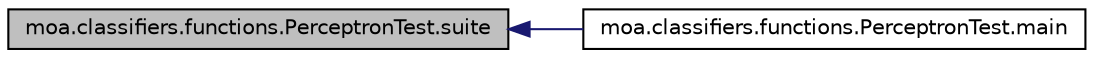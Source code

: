 digraph G
{
  edge [fontname="Helvetica",fontsize="10",labelfontname="Helvetica",labelfontsize="10"];
  node [fontname="Helvetica",fontsize="10",shape=record];
  rankdir=LR;
  Node1 [label="moa.classifiers.functions.PerceptronTest.suite",height=0.2,width=0.4,color="black", fillcolor="grey75", style="filled" fontcolor="black"];
  Node1 -> Node2 [dir=back,color="midnightblue",fontsize="10",style="solid",fontname="Helvetica"];
  Node2 [label="moa.classifiers.functions.PerceptronTest.main",height=0.2,width=0.4,color="black", fillcolor="white", style="filled",URL="$classmoa_1_1classifiers_1_1functions_1_1PerceptronTest.html#a31bee896bd5435a34622e6bbab1c6a51",tooltip="Runs the test from commandline."];
}
